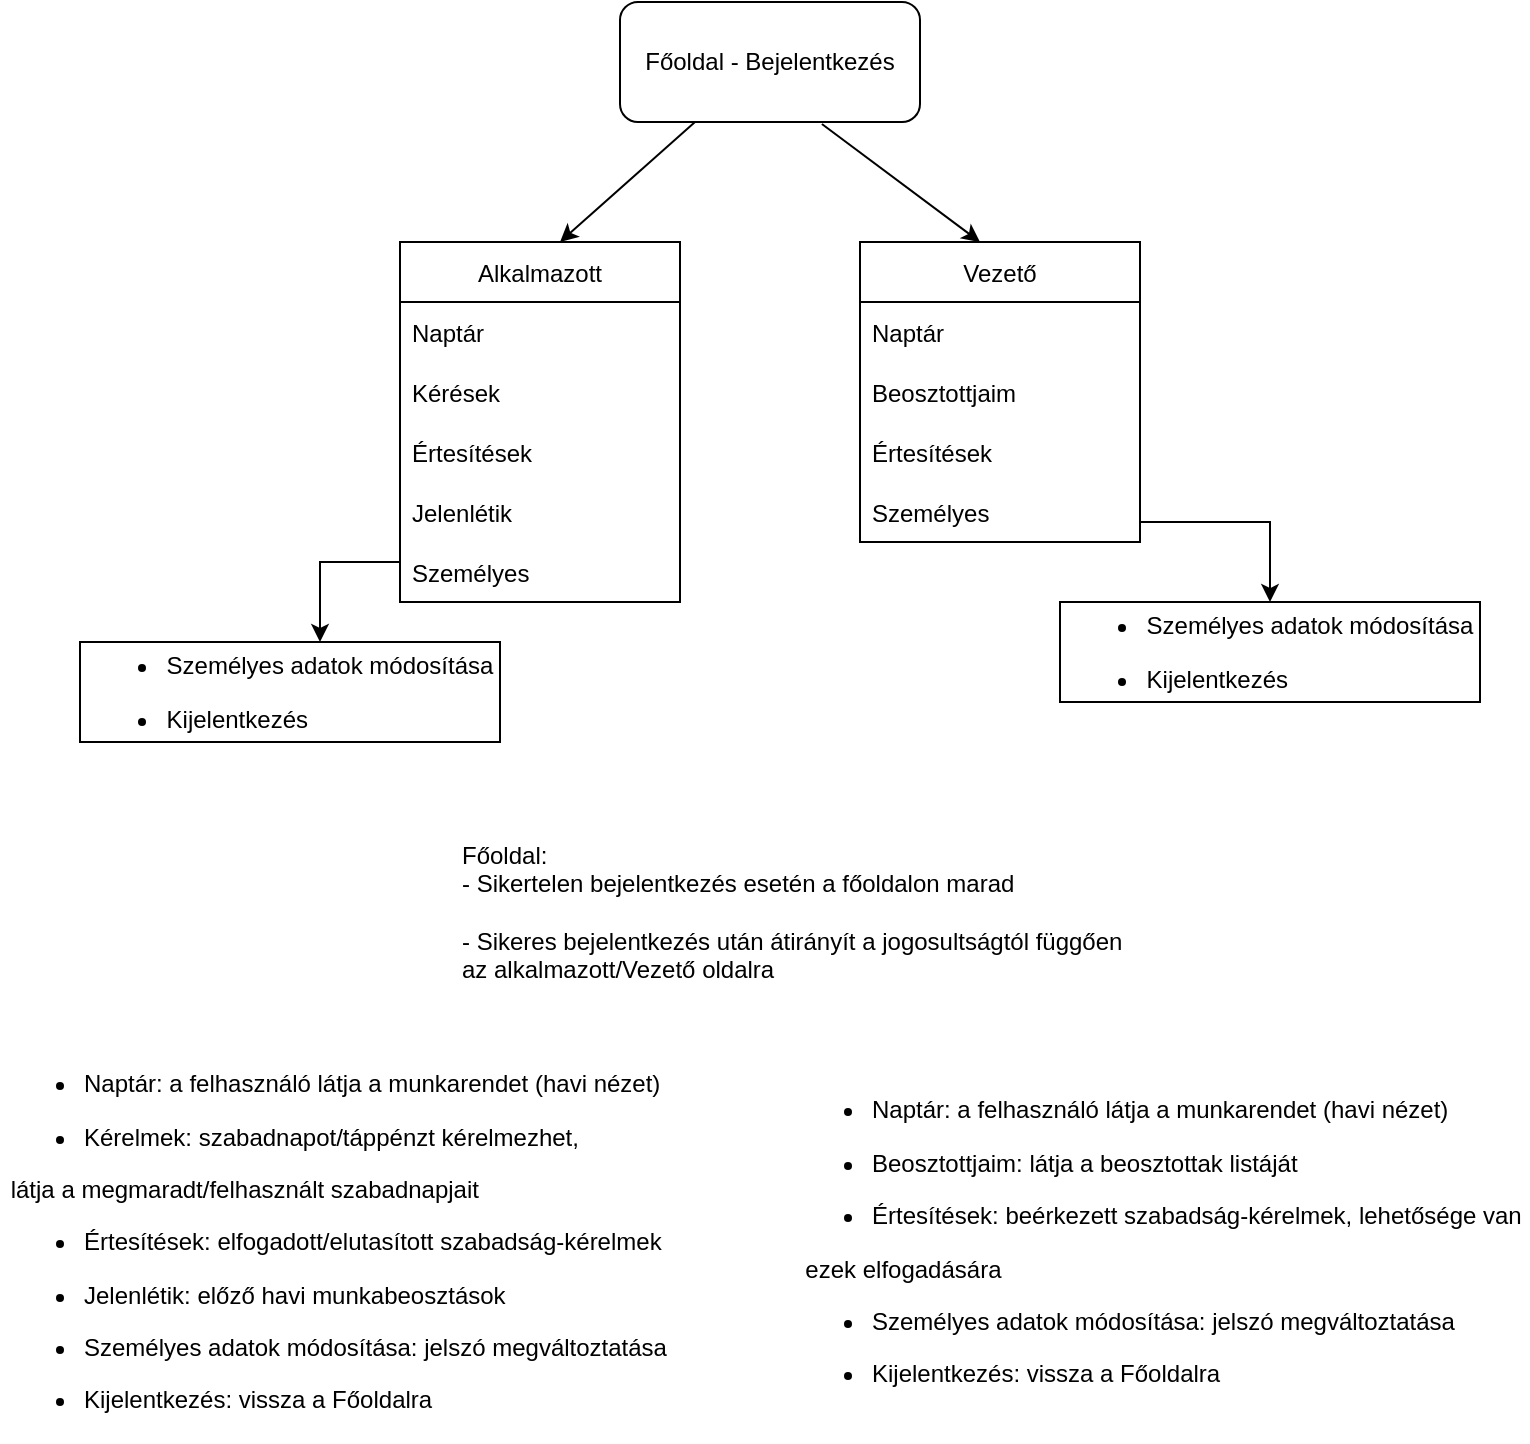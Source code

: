 <mxfile version="17.2.1" type="github">
  <diagram id="IwJc-QEqkXl9kFJ9T2ZH" name="Page-1">
    <mxGraphModel dx="1278" dy="564" grid="1" gridSize="10" guides="1" tooltips="1" connect="1" arrows="1" fold="1" page="1" pageScale="1" pageWidth="827" pageHeight="1169" math="0" shadow="0">
      <root>
        <mxCell id="E9ZvQ36hueqxSMFOdhHU-0" />
        <mxCell id="E9ZvQ36hueqxSMFOdhHU-1" parent="E9ZvQ36hueqxSMFOdhHU-0" />
        <mxCell id="AZOoN2vLzfq_cbHg0gJf-1" value="Főoldal - Bejelentkezés" style="rounded=1;whiteSpace=wrap;html=1;" parent="E9ZvQ36hueqxSMFOdhHU-1" vertex="1">
          <mxGeometry x="330" y="30" width="150" height="60" as="geometry" />
        </mxCell>
        <mxCell id="AZOoN2vLzfq_cbHg0gJf-14" value="Alkalmazott" style="swimlane;fontStyle=0;childLayout=stackLayout;horizontal=1;startSize=30;horizontalStack=0;resizeParent=1;resizeParentMax=0;resizeLast=0;collapsible=1;marginBottom=0;" parent="E9ZvQ36hueqxSMFOdhHU-1" vertex="1">
          <mxGeometry x="220" y="150" width="140" height="180" as="geometry" />
        </mxCell>
        <mxCell id="AZOoN2vLzfq_cbHg0gJf-15" value="Naptár" style="text;strokeColor=none;fillColor=none;align=left;verticalAlign=middle;spacingLeft=4;spacingRight=4;overflow=hidden;points=[[0,0.5],[1,0.5]];portConstraint=eastwest;rotatable=0;" parent="AZOoN2vLzfq_cbHg0gJf-14" vertex="1">
          <mxGeometry y="30" width="140" height="30" as="geometry" />
        </mxCell>
        <mxCell id="AZOoN2vLzfq_cbHg0gJf-16" value="Kérések" style="text;strokeColor=none;fillColor=none;align=left;verticalAlign=middle;spacingLeft=4;spacingRight=4;overflow=hidden;points=[[0,0.5],[1,0.5]];portConstraint=eastwest;rotatable=0;" parent="AZOoN2vLzfq_cbHg0gJf-14" vertex="1">
          <mxGeometry y="60" width="140" height="30" as="geometry" />
        </mxCell>
        <mxCell id="AZOoN2vLzfq_cbHg0gJf-17" value="Értesítések" style="text;strokeColor=none;fillColor=none;align=left;verticalAlign=middle;spacingLeft=4;spacingRight=4;overflow=hidden;points=[[0,0.5],[1,0.5]];portConstraint=eastwest;rotatable=0;" parent="AZOoN2vLzfq_cbHg0gJf-14" vertex="1">
          <mxGeometry y="90" width="140" height="30" as="geometry" />
        </mxCell>
        <mxCell id="V_oYJRXi3sltvzXVO3vy-5" value="Jelenlétik" style="text;strokeColor=none;fillColor=none;align=left;verticalAlign=middle;spacingLeft=4;spacingRight=4;overflow=hidden;points=[[0,0.5],[1,0.5]];portConstraint=eastwest;rotatable=0;" vertex="1" parent="AZOoN2vLzfq_cbHg0gJf-14">
          <mxGeometry y="120" width="140" height="30" as="geometry" />
        </mxCell>
        <mxCell id="V_oYJRXi3sltvzXVO3vy-6" value="Személyes" style="text;strokeColor=none;fillColor=none;align=left;verticalAlign=middle;spacingLeft=4;spacingRight=4;overflow=hidden;points=[[0,0.5],[1,0.5]];portConstraint=eastwest;rotatable=0;" vertex="1" parent="AZOoN2vLzfq_cbHg0gJf-14">
          <mxGeometry y="150" width="140" height="30" as="geometry" />
        </mxCell>
        <mxCell id="AZOoN2vLzfq_cbHg0gJf-28" value="" style="edgeStyle=segmentEdgeStyle;endArrow=classic;html=1;rounded=0;" parent="E9ZvQ36hueqxSMFOdhHU-1" edge="1">
          <mxGeometry width="50" height="50" relative="1" as="geometry">
            <mxPoint x="220" y="310" as="sourcePoint" />
            <mxPoint x="180" y="350" as="targetPoint" />
          </mxGeometry>
        </mxCell>
        <mxCell id="AZOoN2vLzfq_cbHg0gJf-29" value="&lt;div&gt;&lt;ul&gt;&lt;li&gt;Személyes adatok módosítása&lt;/li&gt;&lt;/ul&gt;&lt;/div&gt;&lt;div align=&quot;left&quot;&gt;&lt;ul&gt;&lt;li&gt;Kijelentkezés&lt;br&gt;&lt;/li&gt;&lt;/ul&gt;&lt;/div&gt;" style="rounded=0;whiteSpace=wrap;html=1;" parent="E9ZvQ36hueqxSMFOdhHU-1" vertex="1">
          <mxGeometry x="60" y="350" width="210" height="50" as="geometry" />
        </mxCell>
        <mxCell id="AZOoN2vLzfq_cbHg0gJf-31" value="" style="endArrow=classic;html=1;rounded=0;entryX=0.5;entryY=0;entryDx=0;entryDy=0;exitX=0.25;exitY=1;exitDx=0;exitDy=0;" parent="E9ZvQ36hueqxSMFOdhHU-1" source="AZOoN2vLzfq_cbHg0gJf-1" edge="1">
          <mxGeometry width="50" height="50" relative="1" as="geometry">
            <mxPoint x="370" y="80" as="sourcePoint" />
            <mxPoint x="300" y="150" as="targetPoint" />
          </mxGeometry>
        </mxCell>
        <mxCell id="AZOoN2vLzfq_cbHg0gJf-32" value="Vezető" style="swimlane;fontStyle=0;childLayout=stackLayout;horizontal=1;startSize=30;horizontalStack=0;resizeParent=1;resizeParentMax=0;resizeLast=0;collapsible=1;marginBottom=0;" parent="E9ZvQ36hueqxSMFOdhHU-1" vertex="1">
          <mxGeometry x="450" y="150" width="140" height="150" as="geometry" />
        </mxCell>
        <mxCell id="AZOoN2vLzfq_cbHg0gJf-36" value="Naptár" style="text;strokeColor=none;fillColor=none;align=left;verticalAlign=middle;spacingLeft=4;spacingRight=4;overflow=hidden;points=[[0,0.5],[1,0.5]];portConstraint=eastwest;rotatable=0;" parent="AZOoN2vLzfq_cbHg0gJf-32" vertex="1">
          <mxGeometry y="30" width="140" height="30" as="geometry" />
        </mxCell>
        <mxCell id="AZOoN2vLzfq_cbHg0gJf-33" value="Beosztottjaim" style="text;strokeColor=none;fillColor=none;align=left;verticalAlign=middle;spacingLeft=4;spacingRight=4;overflow=hidden;points=[[0,0.5],[1,0.5]];portConstraint=eastwest;rotatable=0;" parent="AZOoN2vLzfq_cbHg0gJf-32" vertex="1">
          <mxGeometry y="60" width="140" height="30" as="geometry" />
        </mxCell>
        <mxCell id="AZOoN2vLzfq_cbHg0gJf-34" value="Értesítések" style="text;strokeColor=none;fillColor=none;align=left;verticalAlign=middle;spacingLeft=4;spacingRight=4;overflow=hidden;points=[[0,0.5],[1,0.5]];portConstraint=eastwest;rotatable=0;" parent="AZOoN2vLzfq_cbHg0gJf-32" vertex="1">
          <mxGeometry y="90" width="140" height="30" as="geometry" />
        </mxCell>
        <mxCell id="V_oYJRXi3sltvzXVO3vy-7" value="Személyes" style="text;strokeColor=none;fillColor=none;align=left;verticalAlign=middle;spacingLeft=4;spacingRight=4;overflow=hidden;points=[[0,0.5],[1,0.5]];portConstraint=eastwest;rotatable=0;" vertex="1" parent="AZOoN2vLzfq_cbHg0gJf-32">
          <mxGeometry y="120" width="140" height="30" as="geometry" />
        </mxCell>
        <mxCell id="AZOoN2vLzfq_cbHg0gJf-37" value="" style="endArrow=classic;html=1;rounded=0;entryX=0.5;entryY=0;entryDx=0;entryDy=0;exitX=0.673;exitY=1.017;exitDx=0;exitDy=0;exitPerimeter=0;" parent="E9ZvQ36hueqxSMFOdhHU-1" source="AZOoN2vLzfq_cbHg0gJf-1" edge="1">
          <mxGeometry width="50" height="50" relative="1" as="geometry">
            <mxPoint x="430" y="100" as="sourcePoint" />
            <mxPoint x="510" y="150" as="targetPoint" />
          </mxGeometry>
        </mxCell>
        <mxCell id="AZOoN2vLzfq_cbHg0gJf-38" value="&lt;div&gt;&lt;ul&gt;&lt;li&gt;Személyes adatok módosítása&lt;/li&gt;&lt;/ul&gt;&lt;/div&gt;&lt;div align=&quot;left&quot;&gt;&lt;ul&gt;&lt;li&gt;Kijelentkezés&lt;br&gt;&lt;/li&gt;&lt;/ul&gt;&lt;/div&gt;" style="rounded=0;whiteSpace=wrap;html=1;" parent="E9ZvQ36hueqxSMFOdhHU-1" vertex="1">
          <mxGeometry x="550" y="330" width="210" height="50" as="geometry" />
        </mxCell>
        <mxCell id="AZOoN2vLzfq_cbHg0gJf-39" value="" style="edgeStyle=segmentEdgeStyle;endArrow=classic;html=1;rounded=0;entryX=0.5;entryY=0;entryDx=0;entryDy=0;" parent="E9ZvQ36hueqxSMFOdhHU-1" target="AZOoN2vLzfq_cbHg0gJf-38" edge="1">
          <mxGeometry width="50" height="50" relative="1" as="geometry">
            <mxPoint x="590" y="290" as="sourcePoint" />
            <mxPoint x="640" y="240" as="targetPoint" />
          </mxGeometry>
        </mxCell>
        <mxCell id="AZOoN2vLzfq_cbHg0gJf-40" value="&lt;div align=&quot;left&quot;&gt;Főoldal:&lt;/div&gt;&lt;div align=&quot;left&quot;&gt;- Sikertelen bejelentkezés esetén a főoldalon marad&lt;/div&gt;&lt;div&gt;&lt;br&gt;&lt;/div&gt;&lt;div&gt;- Sikeres bejelentkezés után átirányít a jogosultságtól függően&lt;/div&gt;&lt;div&gt;az alkalmazott/Vezető oldalra&lt;br&gt;&lt;/div&gt;" style="text;html=1;align=left;verticalAlign=middle;resizable=1;points=[];autosize=1;strokeColor=none;fillColor=none;" parent="E9ZvQ36hueqxSMFOdhHU-1" vertex="1">
          <mxGeometry x="249" y="440" width="330" height="90" as="geometry" />
        </mxCell>
        <mxCell id="AZOoN2vLzfq_cbHg0gJf-42" value="&lt;ul&gt;&lt;li&gt;Naptár: a felhasználó látja a munkarendet (havi nézet)&lt;/li&gt;&lt;/ul&gt;&lt;div&gt;&lt;ul&gt;&lt;li&gt;Kérelmek: szabadnapot/táppénzt kérelmezhet, &lt;br&gt;&lt;/li&gt;&lt;/ul&gt;&lt;span style=&quot;white-space: pre&quot;&gt;	&lt;/span&gt;látja a megmaradt/felhasznált szabadnapjait&lt;div&gt;&lt;ul&gt;&lt;li&gt;Értesítések: elfogadott/elutasított szabadság-kérelmek&lt;/li&gt;&lt;/ul&gt;&lt;/div&gt;&lt;/div&gt;&lt;div&gt;&lt;ul&gt;&lt;li&gt;Jelenlétik: előző havi munkabeosztások&lt;/li&gt;&lt;/ul&gt;&lt;/div&gt;&lt;div&gt;&lt;ul&gt;&lt;li&gt;Személyes adatok módosítása: jelszó megváltoztatása&lt;/li&gt;&lt;/ul&gt;&lt;/div&gt;&lt;div&gt;&lt;ul&gt;&lt;li&gt;Kijelentkezés: vissza a Főoldalra&lt;br&gt;&lt;/li&gt;&lt;/ul&gt;&lt;/div&gt;" style="text;html=1;align=left;verticalAlign=middle;resizable=1;points=[];autosize=1;strokeColor=none;fillColor=none;" parent="E9ZvQ36hueqxSMFOdhHU-1" vertex="1">
          <mxGeometry x="20" y="550" width="340" height="200" as="geometry" />
        </mxCell>
        <mxCell id="V_oYJRXi3sltvzXVO3vy-8" value="&lt;ul&gt;&lt;li&gt;Naptár: a felhasználó látja a munkarendet (havi nézet)&lt;/li&gt;&lt;/ul&gt;&lt;div&gt;&lt;ul&gt;&lt;li&gt;Beosztottjaim: látja a beosztottak listáját&lt;br&gt;&lt;/li&gt;&lt;/ul&gt;&lt;div&gt;&lt;ul&gt;&lt;li&gt;Értesítések: beérkezett szabadság-kérelmek, lehetősége van&lt;/li&gt;&lt;/ul&gt;&lt;span style=&quot;white-space: pre&quot;&gt;	&lt;/span&gt;&amp;nbsp;ezek elfogadására&lt;br&gt;&lt;/div&gt;&lt;/div&gt;&lt;div&gt;&lt;ul&gt;&lt;li&gt;Személyes adatok módosítása: jelszó megváltoztatása&lt;/li&gt;&lt;/ul&gt;&lt;/div&gt;&lt;div&gt;&lt;ul&gt;&lt;li&gt;Kijelentkezés: vissza a Főoldalra&lt;br&gt;&lt;/li&gt;&lt;/ul&gt;&lt;/div&gt;" style="text;html=1;align=left;verticalAlign=middle;resizable=1;points=[];autosize=1;strokeColor=none;fillColor=none;" vertex="1" parent="E9ZvQ36hueqxSMFOdhHU-1">
          <mxGeometry x="414" y="565" width="370" height="170" as="geometry" />
        </mxCell>
      </root>
    </mxGraphModel>
  </diagram>
</mxfile>
